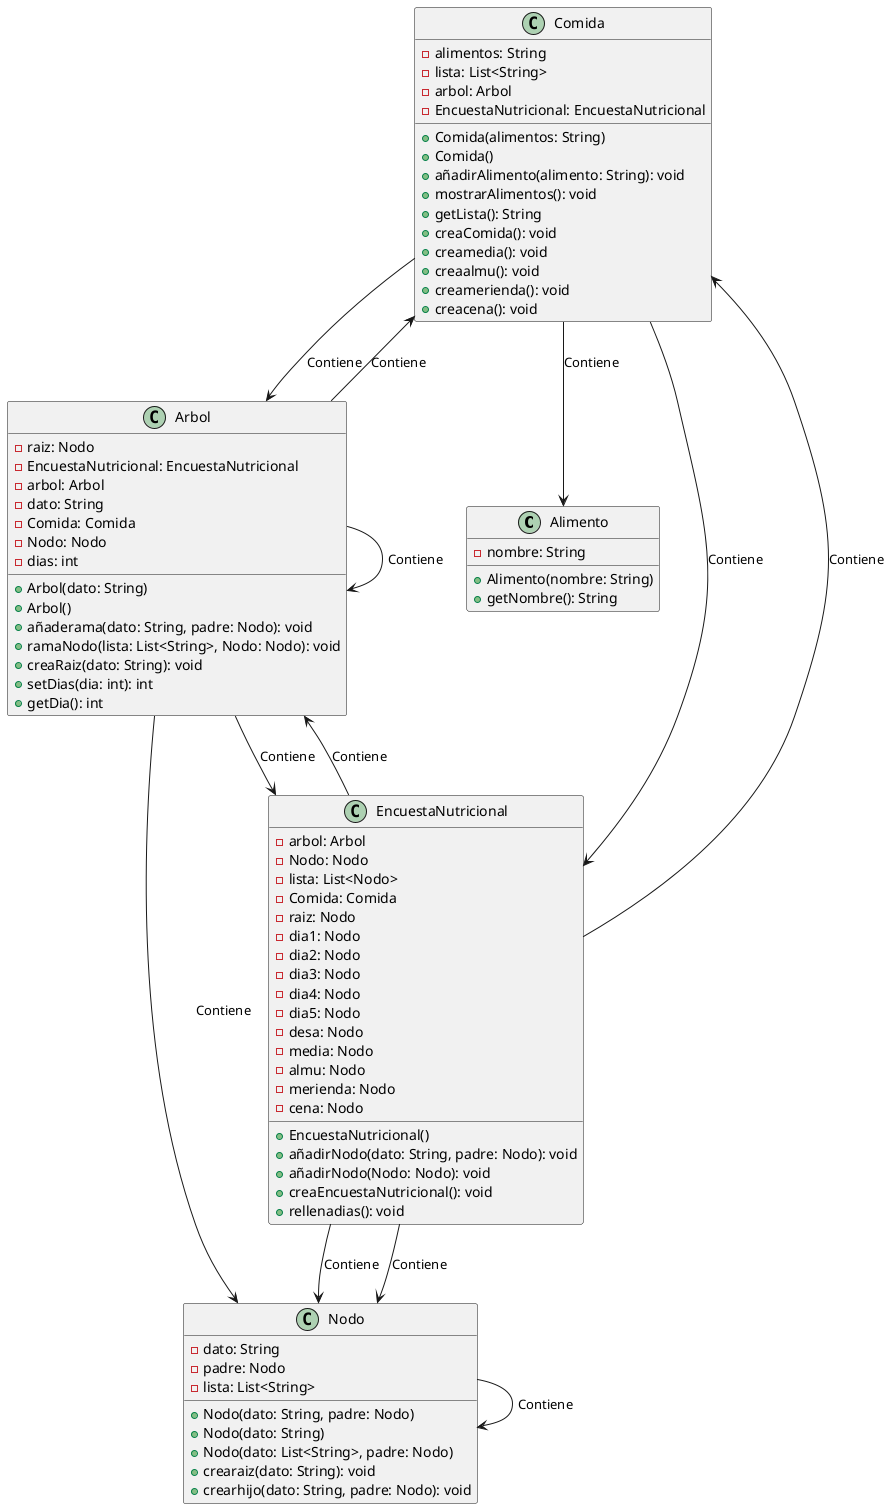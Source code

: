 @startuml

class Alimento {
    - nombre: String
    + Alimento(nombre: String)
    + getNombre(): String
}

class Arbol {
    - raiz: Nodo
    - EncuestaNutricional: EncuestaNutricional
    - arbol: Arbol
    - dato: String
    - Comida: Comida
    - Nodo: Nodo
    - dias: int
    + Arbol(dato: String)
    + Arbol()
    + añaderama(dato: String, padre: Nodo): void
    + ramaNodo(lista: List<String>, Nodo: Nodo): void
    + creaRaiz(dato: String): void
    + setDias(dia: int): int
    + getDia(): int
}

class Comida {
    - alimentos: String
    - lista: List<String>
    - arbol: Arbol
    - EncuestaNutricional: EncuestaNutricional
    + Comida(alimentos: String)
    + Comida()
    + añadirAlimento(alimento: String): void
    + mostrarAlimentos(): void
    + getLista(): String
    + creaComida(): void
    + creamedia(): void
    + creaalmu(): void
    + creamerienda(): void
    + creacena(): void
}

class EncuestaNutricional {
    - arbol: Arbol
    - Nodo: Nodo
    - lista: List<Nodo>
    - Comida: Comida
    - raiz: Nodo
    - dia1: Nodo
    - dia2: Nodo
    - dia3: Nodo
    - dia4: Nodo
    - dia5: Nodo
    - desa: Nodo
    - media: Nodo
    - almu: Nodo
    - merienda: Nodo
    - cena: Nodo
    + EncuestaNutricional()
    + añadirNodo(dato: String, padre: Nodo): void
    + añadirNodo(Nodo: Nodo): void
    + creaEncuestaNutricional(): void
    + rellenadias(): void
}

class Nodo {
    - dato: String
    - padre: Nodo
    - lista: List<String>
    + Nodo(dato: String, padre: Nodo)
    + Nodo(dato: String)
    + Nodo(dato: List<String>, padre: Nodo)
    + crearaiz(dato: String): void
    + crearhijo(dato: String, padre: Nodo): void
}

EncuestaNutricional --> Arbol: Contiene
EncuestaNutricional --> Comida: Contiene
EncuestaNutricional --> Nodo: Contiene
EncuestaNutricional --> Nodo: Contiene

Arbol --> Nodo: Contiene
Arbol --> EncuestaNutricional: Contiene
Arbol --> Comida: Contiene
Arbol --> Arbol: Contiene

Comida --> Arbol: Contiene
Comida --> EncuestaNutricional: Contiene

Nodo --> Nodo: Contiene
Comida --> Alimento: Contiene

@enduml